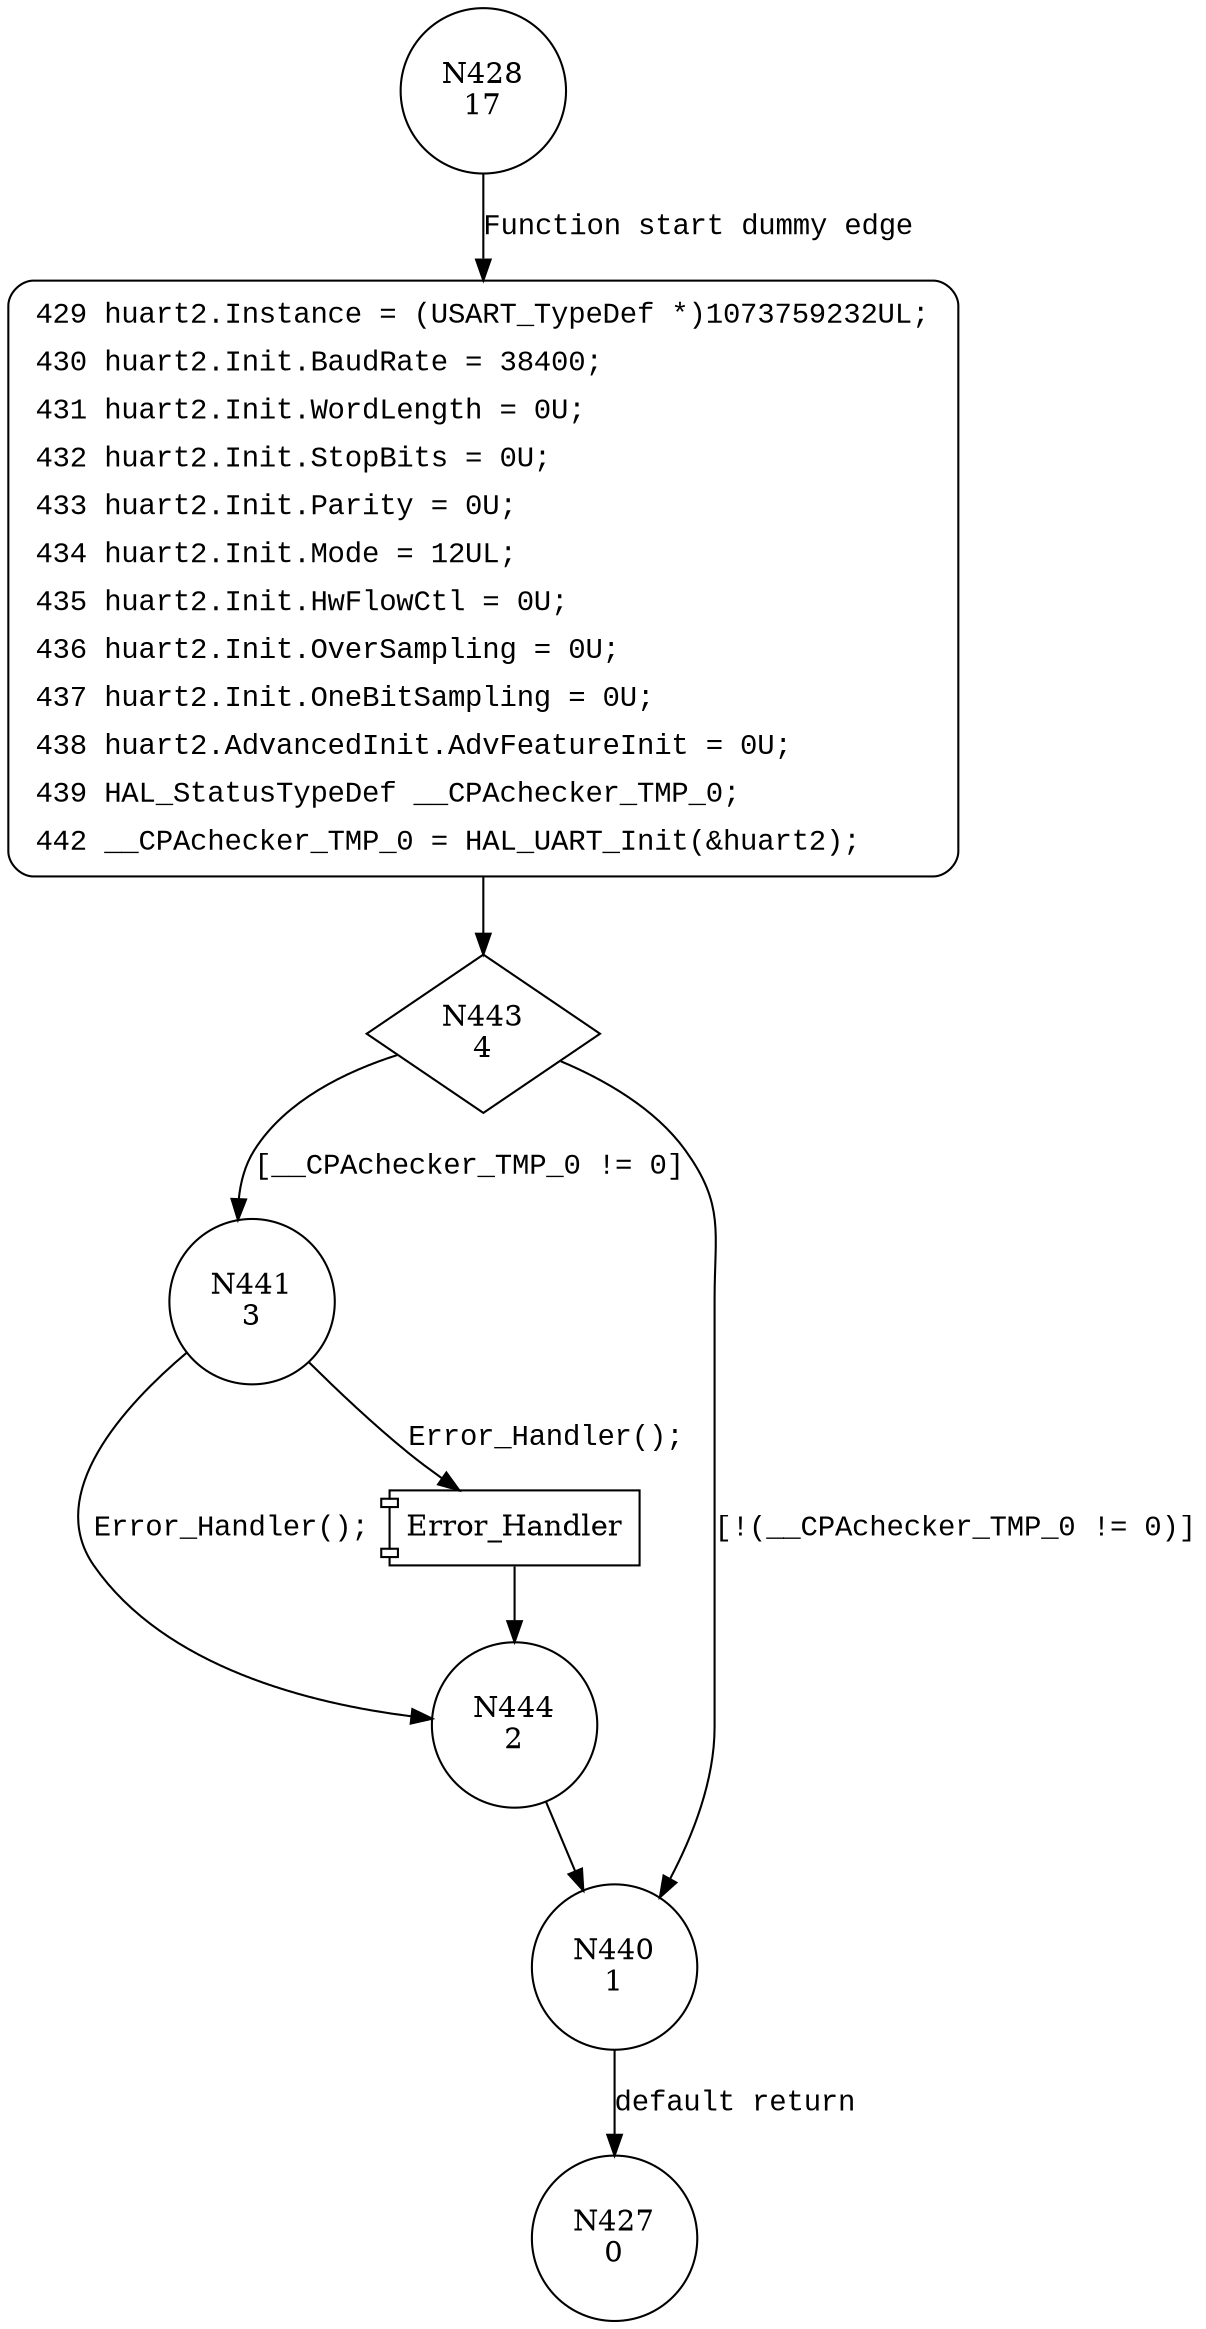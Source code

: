 digraph MX_USART2_UART_Init {
428 [shape="circle" label="N428\n17"]
429 [shape="circle" label="N429\n16"]
443 [shape="diamond" label="N443\n4"]
441 [shape="circle" label="N441\n3"]
440 [shape="circle" label="N440\n1"]
427 [shape="circle" label="N427\n0"]
444 [shape="circle" label="N444\n2"]
429 [style="filled,bold" penwidth="1" fillcolor="white" fontname="Courier New" shape="Mrecord" label=<<table border="0" cellborder="0" cellpadding="3" bgcolor="white"><tr><td align="right">429</td><td align="left">huart2.Instance = (USART_TypeDef *)1073759232UL;</td></tr><tr><td align="right">430</td><td align="left">huart2.Init.BaudRate = 38400;</td></tr><tr><td align="right">431</td><td align="left">huart2.Init.WordLength = 0U;</td></tr><tr><td align="right">432</td><td align="left">huart2.Init.StopBits = 0U;</td></tr><tr><td align="right">433</td><td align="left">huart2.Init.Parity = 0U;</td></tr><tr><td align="right">434</td><td align="left">huart2.Init.Mode = 12UL;</td></tr><tr><td align="right">435</td><td align="left">huart2.Init.HwFlowCtl = 0U;</td></tr><tr><td align="right">436</td><td align="left">huart2.Init.OverSampling = 0U;</td></tr><tr><td align="right">437</td><td align="left">huart2.Init.OneBitSampling = 0U;</td></tr><tr><td align="right">438</td><td align="left">huart2.AdvancedInit.AdvFeatureInit = 0U;</td></tr><tr><td align="right">439</td><td align="left">HAL_StatusTypeDef __CPAchecker_TMP_0;</td></tr><tr><td align="right">442</td><td align="left">__CPAchecker_TMP_0 = HAL_UART_Init(&amp;huart2);</td></tr></table>>]
429 -> 443[label=""]
428 -> 429 [label="Function start dummy edge" fontname="Courier New"]
443 -> 441 [label="[__CPAchecker_TMP_0 != 0]" fontname="Courier New"]
443 -> 440 [label="[!(__CPAchecker_TMP_0 != 0)]" fontname="Courier New"]
440 -> 427 [label="default return" fontname="Courier New"]
100006 [shape="component" label="Error_Handler"]
441 -> 100006 [label="Error_Handler();" fontname="Courier New"]
100006 -> 444 [label="" fontname="Courier New"]
441 -> 444 [label="Error_Handler();" fontname="Courier New"]
444 -> 440 [label="" fontname="Courier New"]
}